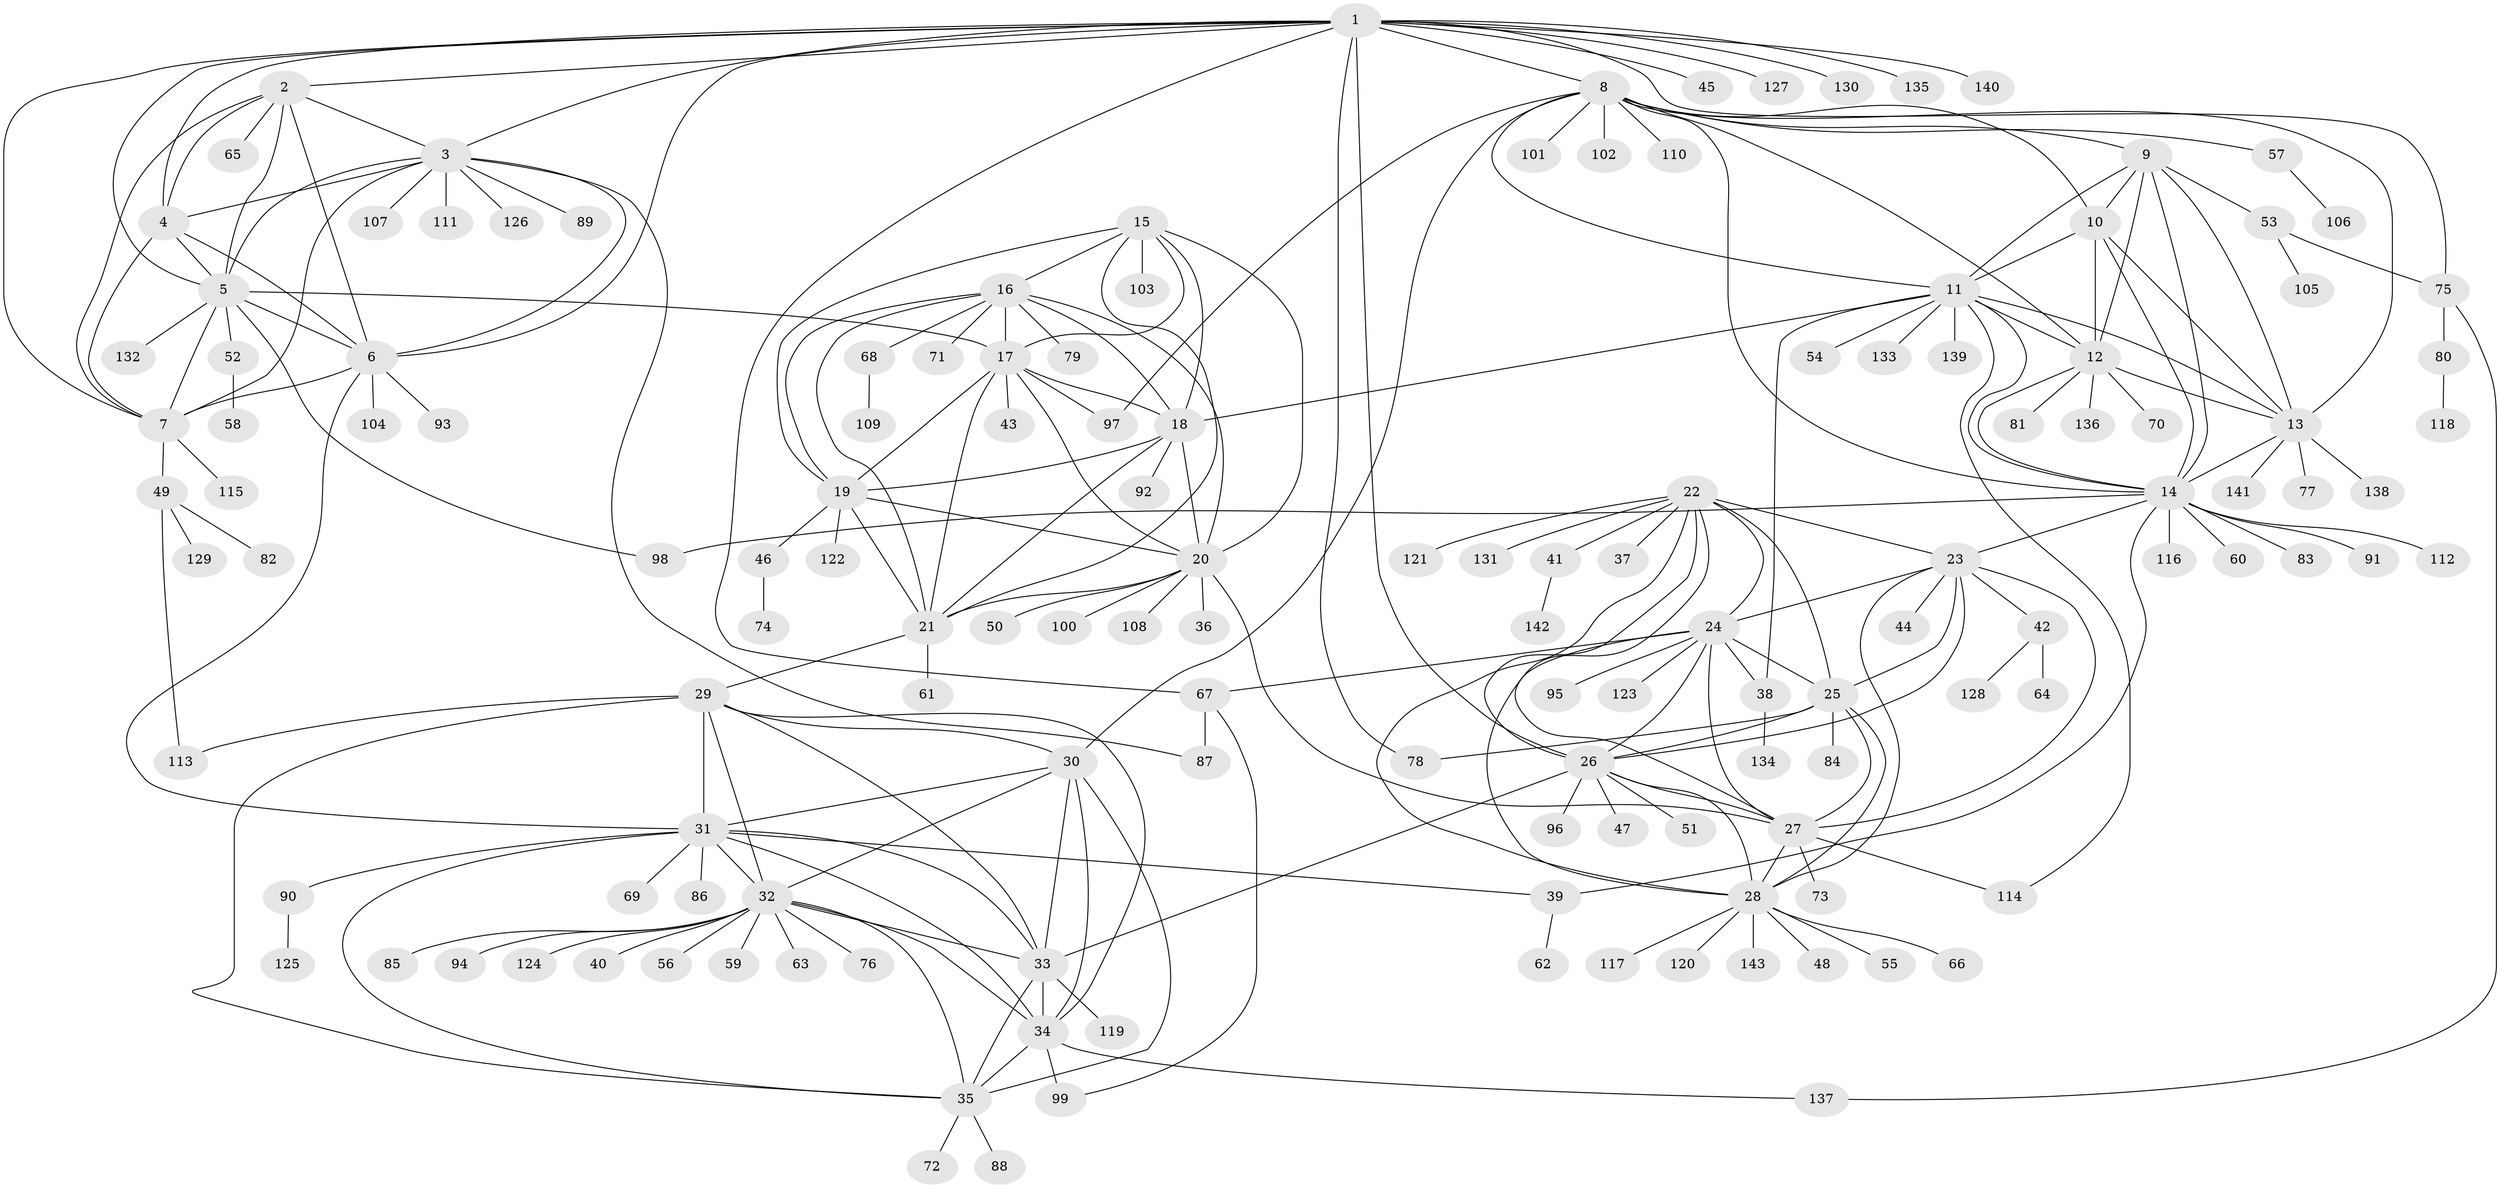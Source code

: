 // coarse degree distribution, {14: 0.017543859649122806, 10: 0.008771929824561403, 9: 0.017543859649122806, 5: 0.008771929824561403, 7: 0.02631578947368421, 6: 0.02631578947368421, 13: 0.017543859649122806, 4: 0.043859649122807015, 12: 0.008771929824561403, 8: 0.03508771929824561, 11: 0.02631578947368421, 1: 0.6578947368421053, 2: 0.08771929824561403, 3: 0.017543859649122806}
// Generated by graph-tools (version 1.1) at 2025/42/03/06/25 10:42:08]
// undirected, 143 vertices, 235 edges
graph export_dot {
graph [start="1"]
  node [color=gray90,style=filled];
  1;
  2;
  3;
  4;
  5;
  6;
  7;
  8;
  9;
  10;
  11;
  12;
  13;
  14;
  15;
  16;
  17;
  18;
  19;
  20;
  21;
  22;
  23;
  24;
  25;
  26;
  27;
  28;
  29;
  30;
  31;
  32;
  33;
  34;
  35;
  36;
  37;
  38;
  39;
  40;
  41;
  42;
  43;
  44;
  45;
  46;
  47;
  48;
  49;
  50;
  51;
  52;
  53;
  54;
  55;
  56;
  57;
  58;
  59;
  60;
  61;
  62;
  63;
  64;
  65;
  66;
  67;
  68;
  69;
  70;
  71;
  72;
  73;
  74;
  75;
  76;
  77;
  78;
  79;
  80;
  81;
  82;
  83;
  84;
  85;
  86;
  87;
  88;
  89;
  90;
  91;
  92;
  93;
  94;
  95;
  96;
  97;
  98;
  99;
  100;
  101;
  102;
  103;
  104;
  105;
  106;
  107;
  108;
  109;
  110;
  111;
  112;
  113;
  114;
  115;
  116;
  117;
  118;
  119;
  120;
  121;
  122;
  123;
  124;
  125;
  126;
  127;
  128;
  129;
  130;
  131;
  132;
  133;
  134;
  135;
  136;
  137;
  138;
  139;
  140;
  141;
  142;
  143;
  1 -- 2;
  1 -- 3;
  1 -- 4;
  1 -- 5;
  1 -- 6;
  1 -- 7;
  1 -- 8;
  1 -- 26;
  1 -- 45;
  1 -- 67;
  1 -- 75;
  1 -- 78;
  1 -- 127;
  1 -- 130;
  1 -- 135;
  1 -- 140;
  2 -- 3;
  2 -- 4;
  2 -- 5;
  2 -- 6;
  2 -- 7;
  2 -- 65;
  3 -- 4;
  3 -- 5;
  3 -- 6;
  3 -- 7;
  3 -- 87;
  3 -- 89;
  3 -- 107;
  3 -- 111;
  3 -- 126;
  4 -- 5;
  4 -- 6;
  4 -- 7;
  5 -- 6;
  5 -- 7;
  5 -- 17;
  5 -- 52;
  5 -- 98;
  5 -- 132;
  6 -- 7;
  6 -- 31;
  6 -- 93;
  6 -- 104;
  7 -- 49;
  7 -- 115;
  8 -- 9;
  8 -- 10;
  8 -- 11;
  8 -- 12;
  8 -- 13;
  8 -- 14;
  8 -- 30;
  8 -- 57;
  8 -- 97;
  8 -- 101;
  8 -- 102;
  8 -- 110;
  9 -- 10;
  9 -- 11;
  9 -- 12;
  9 -- 13;
  9 -- 14;
  9 -- 53;
  10 -- 11;
  10 -- 12;
  10 -- 13;
  10 -- 14;
  11 -- 12;
  11 -- 13;
  11 -- 14;
  11 -- 18;
  11 -- 38;
  11 -- 54;
  11 -- 114;
  11 -- 133;
  11 -- 139;
  12 -- 13;
  12 -- 14;
  12 -- 70;
  12 -- 81;
  12 -- 136;
  13 -- 14;
  13 -- 77;
  13 -- 138;
  13 -- 141;
  14 -- 23;
  14 -- 39;
  14 -- 60;
  14 -- 83;
  14 -- 91;
  14 -- 98;
  14 -- 112;
  14 -- 116;
  15 -- 16;
  15 -- 17;
  15 -- 18;
  15 -- 19;
  15 -- 20;
  15 -- 21;
  15 -- 103;
  16 -- 17;
  16 -- 18;
  16 -- 19;
  16 -- 20;
  16 -- 21;
  16 -- 68;
  16 -- 71;
  16 -- 79;
  17 -- 18;
  17 -- 19;
  17 -- 20;
  17 -- 21;
  17 -- 43;
  17 -- 97;
  18 -- 19;
  18 -- 20;
  18 -- 21;
  18 -- 92;
  19 -- 20;
  19 -- 21;
  19 -- 46;
  19 -- 122;
  20 -- 21;
  20 -- 27;
  20 -- 36;
  20 -- 50;
  20 -- 100;
  20 -- 108;
  21 -- 29;
  21 -- 61;
  22 -- 23;
  22 -- 24;
  22 -- 25;
  22 -- 26;
  22 -- 27;
  22 -- 28;
  22 -- 37;
  22 -- 41;
  22 -- 121;
  22 -- 131;
  23 -- 24;
  23 -- 25;
  23 -- 26;
  23 -- 27;
  23 -- 28;
  23 -- 42;
  23 -- 44;
  24 -- 25;
  24 -- 26;
  24 -- 27;
  24 -- 28;
  24 -- 38;
  24 -- 67;
  24 -- 95;
  24 -- 123;
  25 -- 26;
  25 -- 27;
  25 -- 28;
  25 -- 78;
  25 -- 84;
  26 -- 27;
  26 -- 28;
  26 -- 33;
  26 -- 47;
  26 -- 51;
  26 -- 96;
  27 -- 28;
  27 -- 73;
  27 -- 114;
  28 -- 48;
  28 -- 55;
  28 -- 66;
  28 -- 117;
  28 -- 120;
  28 -- 143;
  29 -- 30;
  29 -- 31;
  29 -- 32;
  29 -- 33;
  29 -- 34;
  29 -- 35;
  29 -- 113;
  30 -- 31;
  30 -- 32;
  30 -- 33;
  30 -- 34;
  30 -- 35;
  31 -- 32;
  31 -- 33;
  31 -- 34;
  31 -- 35;
  31 -- 39;
  31 -- 69;
  31 -- 86;
  31 -- 90;
  32 -- 33;
  32 -- 34;
  32 -- 35;
  32 -- 40;
  32 -- 56;
  32 -- 59;
  32 -- 63;
  32 -- 76;
  32 -- 85;
  32 -- 94;
  32 -- 124;
  33 -- 34;
  33 -- 35;
  33 -- 119;
  34 -- 35;
  34 -- 99;
  34 -- 137;
  35 -- 72;
  35 -- 88;
  38 -- 134;
  39 -- 62;
  41 -- 142;
  42 -- 64;
  42 -- 128;
  46 -- 74;
  49 -- 82;
  49 -- 113;
  49 -- 129;
  52 -- 58;
  53 -- 75;
  53 -- 105;
  57 -- 106;
  67 -- 87;
  67 -- 99;
  68 -- 109;
  75 -- 80;
  75 -- 137;
  80 -- 118;
  90 -- 125;
}
